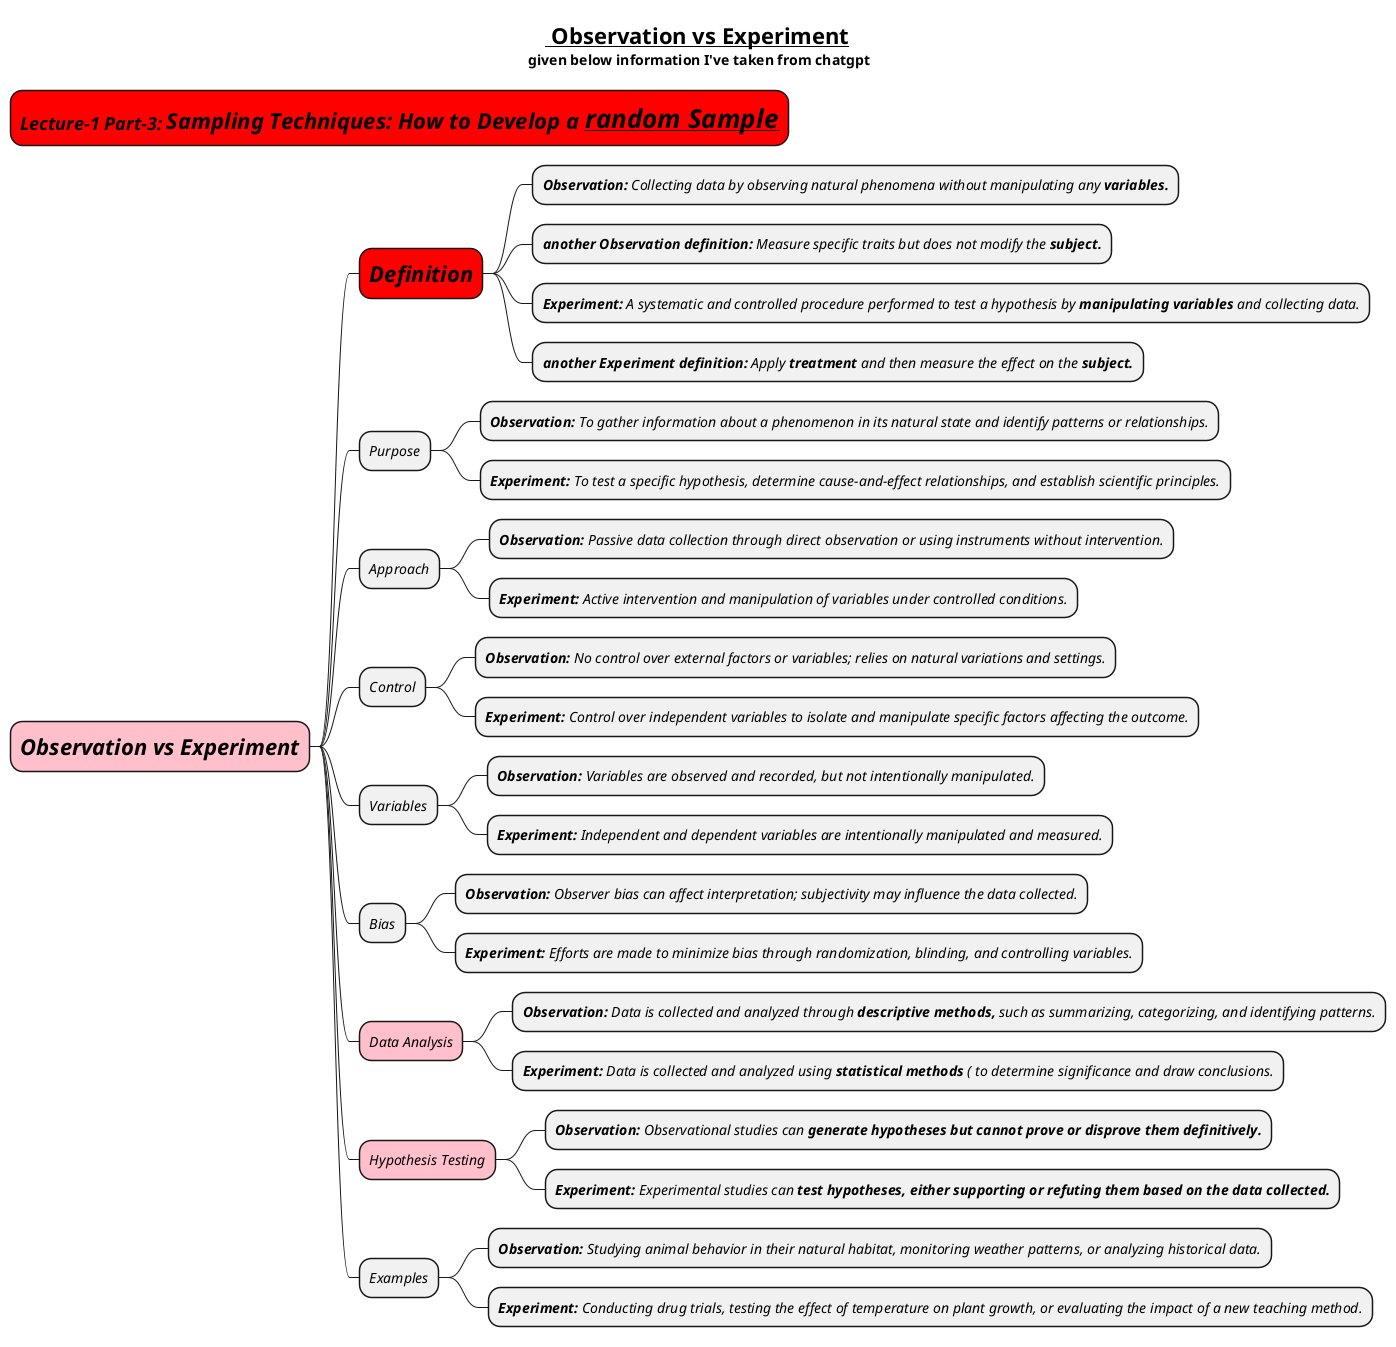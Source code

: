 @startmindmap
skinparam node {
    FontStyle italic
}

title =__ Observation vs Experiment__\n given below information I've taken from chatgpt

*[#red] =Lecture-1 Part-3: **Sampling Techniques: How to Develop a __random Sample__**

*[#pink] =//Observation vs Experiment//

**[#red] =//Definition//
*** **Observation:** Collecting data by observing natural phenomena without manipulating any **variables.**
*** **another Observation definition:** Measure specific traits but does not modify the **subject.**
*** **Experiment:** A systematic and controlled procedure performed to test a hypothesis by **manipulating variables** and collecting data.
*** **another Experiment definition:** Apply **treatment** and then measure the effect on the **subject.**

** Purpose
*** **Observation:** To gather information about a phenomenon in its natural state and identify patterns or relationships.
*** **Experiment:** To test a specific hypothesis, determine cause-and-effect relationships, and establish scientific principles.

** Approach
*** **Observation:** Passive data collection through direct observation or using instruments without intervention.
*** **Experiment:** Active intervention and manipulation of variables under controlled conditions.

** Control
*** **Observation:** No control over external factors or variables; relies on natural variations and settings.
*** **Experiment:** Control over independent variables to isolate and manipulate specific factors affecting the outcome.

** Variables
*** **Observation:** Variables are observed and recorded, but not intentionally manipulated.
*** **Experiment:** Independent and dependent variables are intentionally manipulated and measured.

** Bias
*** **Observation:** Observer bias can affect interpretation; subjectivity may influence the data collected.
*** **Experiment:** Efforts are made to minimize bias through randomization, blinding, and controlling variables.

**[#pink] Data Analysis
*** **Observation:** Data is collected and analyzed through **descriptive methods,** such as summarizing, categorizing, and identifying patterns.
*** **Experiment:** Data is collected and analyzed using **statistical methods** ( to determine significance and draw conclusions.

**[#pink] Hypothesis Testing
*** **Observation:** Observational studies can **generate hypotheses but cannot prove or disprove them definitively.**
*** **Experiment:** Experimental studies can **test hypotheses, either supporting or refuting them based on the data collected.**

** Examples
*** **Observation:** Studying animal behavior in their natural habitat, monitoring weather patterns, or analyzing historical data.
*** **Experiment:** Conducting drug trials, testing the effect of temperature on plant growth, or evaluating the impact of a new teaching method.

@endmindmap
